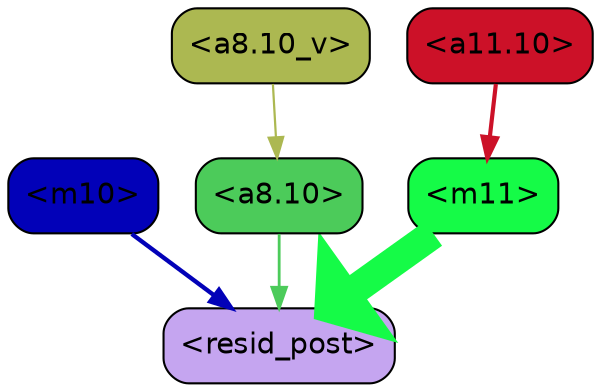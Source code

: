 strict digraph "" {
	graph [bgcolor=transparent,
		layout=dot,
		overlap=false,
		splines=true
	];
	"<m11>"	[color=black,
		fillcolor="#15fb47",
		fontname=Helvetica,
		shape=box,
		style="filled, rounded"];
	"<resid_post>"	[color=black,
		fillcolor="#c5a5f0",
		fontname=Helvetica,
		shape=box,
		style="filled, rounded"];
	"<m11>" -> "<resid_post>"	[color="#15fb47",
		penwidth=14.314131736755371];
	"<m10>"	[color=black,
		fillcolor="#0201b8",
		fontname=Helvetica,
		shape=box,
		style="filled, rounded"];
	"<m10>" -> "<resid_post>"	[color="#0201b8",
		penwidth=2.087038040161133];
	"<a8.10>"	[color=black,
		fillcolor="#4ccb5a",
		fontname=Helvetica,
		shape=box,
		style="filled, rounded"];
	"<a8.10>" -> "<resid_post>"	[color="#4ccb5a",
		penwidth=1.3499497175216675];
	"<a11.10>"	[color=black,
		fillcolor="#cc1128",
		fontname=Helvetica,
		shape=box,
		style="filled, rounded"];
	"<a11.10>" -> "<m11>"	[color="#cc1128",
		penwidth=2.0028769969940186];
	"<a8.10_v>"	[color=black,
		fillcolor="#acb851",
		fontname=Helvetica,
		shape=box,
		style="filled, rounded"];
	"<a8.10_v>" -> "<a8.10>"	[color="#acb851",
		penwidth=1.0676517486572266];
}
